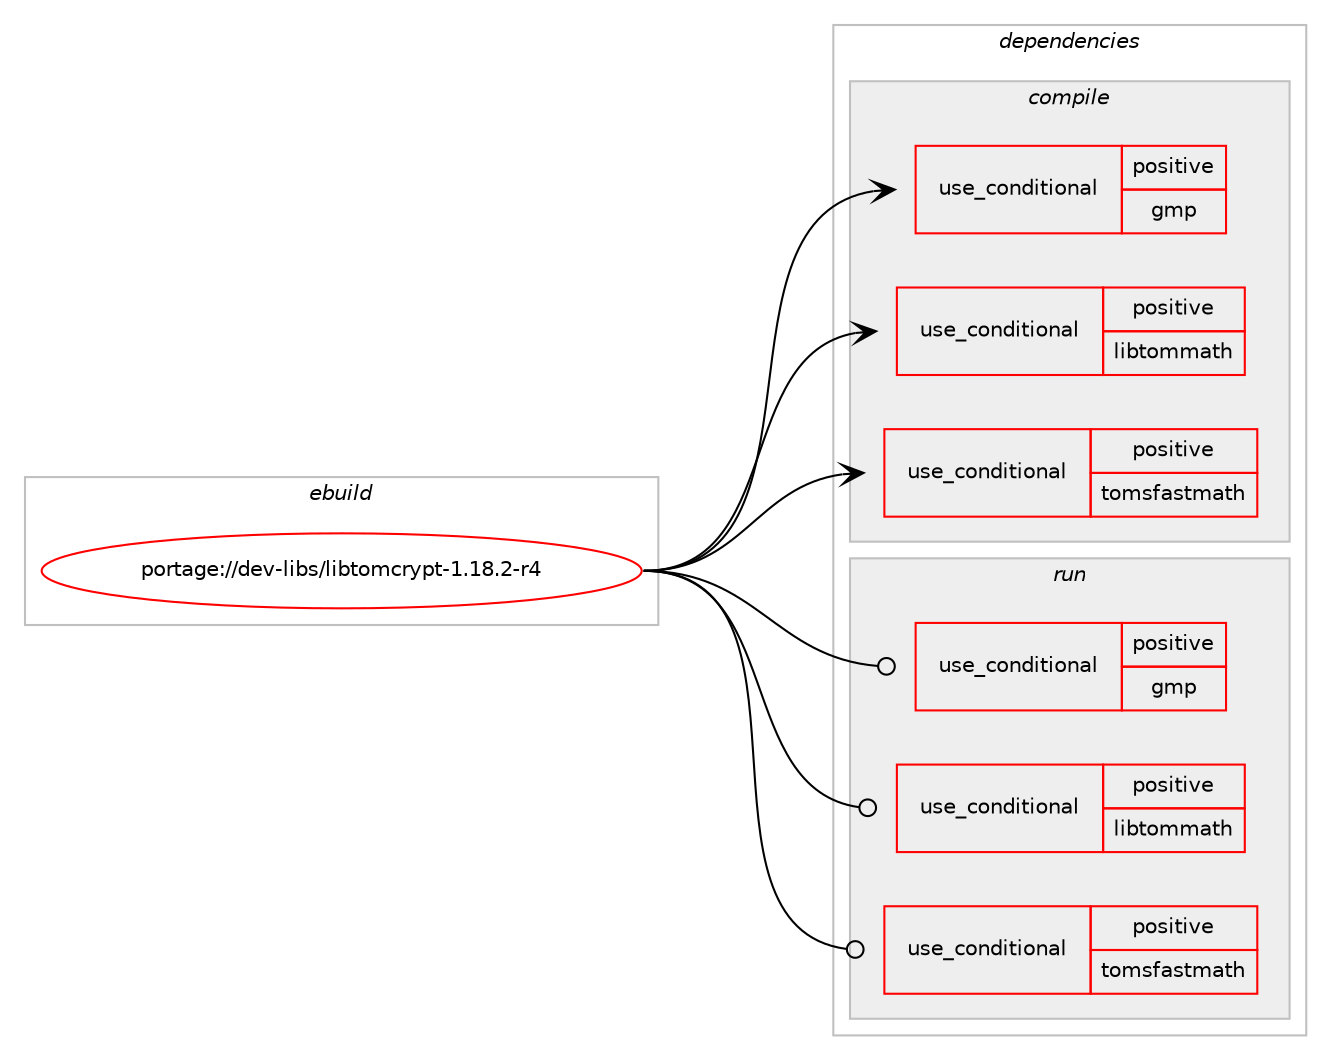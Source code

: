 digraph prolog {

# *************
# Graph options
# *************

newrank=true;
concentrate=true;
compound=true;
graph [rankdir=LR,fontname=Helvetica,fontsize=10,ranksep=1.5];#, ranksep=2.5, nodesep=0.2];
edge  [arrowhead=vee];
node  [fontname=Helvetica,fontsize=10];

# **********
# The ebuild
# **********

subgraph cluster_leftcol {
color=gray;
rank=same;
label=<<i>ebuild</i>>;
id [label="portage://dev-libs/libtomcrypt-1.18.2-r4", color=red, width=4, href="../dev-libs/libtomcrypt-1.18.2-r4.svg"];
}

# ****************
# The dependencies
# ****************

subgraph cluster_midcol {
color=gray;
label=<<i>dependencies</i>>;
subgraph cluster_compile {
fillcolor="#eeeeee";
style=filled;
label=<<i>compile</i>>;
subgraph cond26547 {
dependency56498 [label=<<TABLE BORDER="0" CELLBORDER="1" CELLSPACING="0" CELLPADDING="4"><TR><TD ROWSPAN="3" CELLPADDING="10">use_conditional</TD></TR><TR><TD>positive</TD></TR><TR><TD>gmp</TD></TR></TABLE>>, shape=none, color=red];
# *** BEGIN UNKNOWN DEPENDENCY TYPE (TODO) ***
# dependency56498 -> package_dependency(portage://dev-libs/libtomcrypt-1.18.2-r4,install,no,dev-libs,gmp,none,[,,],any_same_slot,[])
# *** END UNKNOWN DEPENDENCY TYPE (TODO) ***

}
id:e -> dependency56498:w [weight=20,style="solid",arrowhead="vee"];
subgraph cond26548 {
dependency56499 [label=<<TABLE BORDER="0" CELLBORDER="1" CELLSPACING="0" CELLPADDING="4"><TR><TD ROWSPAN="3" CELLPADDING="10">use_conditional</TD></TR><TR><TD>positive</TD></TR><TR><TD>libtommath</TD></TR></TABLE>>, shape=none, color=red];
# *** BEGIN UNKNOWN DEPENDENCY TYPE (TODO) ***
# dependency56499 -> package_dependency(portage://dev-libs/libtomcrypt-1.18.2-r4,install,no,dev-libs,libtommath,none,[,,],any_same_slot,[])
# *** END UNKNOWN DEPENDENCY TYPE (TODO) ***

}
id:e -> dependency56499:w [weight=20,style="solid",arrowhead="vee"];
subgraph cond26549 {
dependency56500 [label=<<TABLE BORDER="0" CELLBORDER="1" CELLSPACING="0" CELLPADDING="4"><TR><TD ROWSPAN="3" CELLPADDING="10">use_conditional</TD></TR><TR><TD>positive</TD></TR><TR><TD>tomsfastmath</TD></TR></TABLE>>, shape=none, color=red];
# *** BEGIN UNKNOWN DEPENDENCY TYPE (TODO) ***
# dependency56500 -> package_dependency(portage://dev-libs/libtomcrypt-1.18.2-r4,install,no,dev-libs,tomsfastmath,none,[,,],any_same_slot,[])
# *** END UNKNOWN DEPENDENCY TYPE (TODO) ***

}
id:e -> dependency56500:w [weight=20,style="solid",arrowhead="vee"];
# *** BEGIN UNKNOWN DEPENDENCY TYPE (TODO) ***
# id -> package_dependency(portage://dev-libs/libtomcrypt-1.18.2-r4,install,no,dev-build,libtool,none,[,,],[],[])
# *** END UNKNOWN DEPENDENCY TYPE (TODO) ***

}
subgraph cluster_compileandrun {
fillcolor="#eeeeee";
style=filled;
label=<<i>compile and run</i>>;
}
subgraph cluster_run {
fillcolor="#eeeeee";
style=filled;
label=<<i>run</i>>;
subgraph cond26550 {
dependency56501 [label=<<TABLE BORDER="0" CELLBORDER="1" CELLSPACING="0" CELLPADDING="4"><TR><TD ROWSPAN="3" CELLPADDING="10">use_conditional</TD></TR><TR><TD>positive</TD></TR><TR><TD>gmp</TD></TR></TABLE>>, shape=none, color=red];
# *** BEGIN UNKNOWN DEPENDENCY TYPE (TODO) ***
# dependency56501 -> package_dependency(portage://dev-libs/libtomcrypt-1.18.2-r4,run,no,dev-libs,gmp,none,[,,],any_same_slot,[])
# *** END UNKNOWN DEPENDENCY TYPE (TODO) ***

}
id:e -> dependency56501:w [weight=20,style="solid",arrowhead="odot"];
subgraph cond26551 {
dependency56502 [label=<<TABLE BORDER="0" CELLBORDER="1" CELLSPACING="0" CELLPADDING="4"><TR><TD ROWSPAN="3" CELLPADDING="10">use_conditional</TD></TR><TR><TD>positive</TD></TR><TR><TD>libtommath</TD></TR></TABLE>>, shape=none, color=red];
# *** BEGIN UNKNOWN DEPENDENCY TYPE (TODO) ***
# dependency56502 -> package_dependency(portage://dev-libs/libtomcrypt-1.18.2-r4,run,no,dev-libs,libtommath,none,[,,],any_same_slot,[])
# *** END UNKNOWN DEPENDENCY TYPE (TODO) ***

}
id:e -> dependency56502:w [weight=20,style="solid",arrowhead="odot"];
subgraph cond26552 {
dependency56503 [label=<<TABLE BORDER="0" CELLBORDER="1" CELLSPACING="0" CELLPADDING="4"><TR><TD ROWSPAN="3" CELLPADDING="10">use_conditional</TD></TR><TR><TD>positive</TD></TR><TR><TD>tomsfastmath</TD></TR></TABLE>>, shape=none, color=red];
# *** BEGIN UNKNOWN DEPENDENCY TYPE (TODO) ***
# dependency56503 -> package_dependency(portage://dev-libs/libtomcrypt-1.18.2-r4,run,no,dev-libs,tomsfastmath,none,[,,],any_same_slot,[])
# *** END UNKNOWN DEPENDENCY TYPE (TODO) ***

}
id:e -> dependency56503:w [weight=20,style="solid",arrowhead="odot"];
}
}

# **************
# The candidates
# **************

subgraph cluster_choices {
rank=same;
color=gray;
label=<<i>candidates</i>>;

}

}
